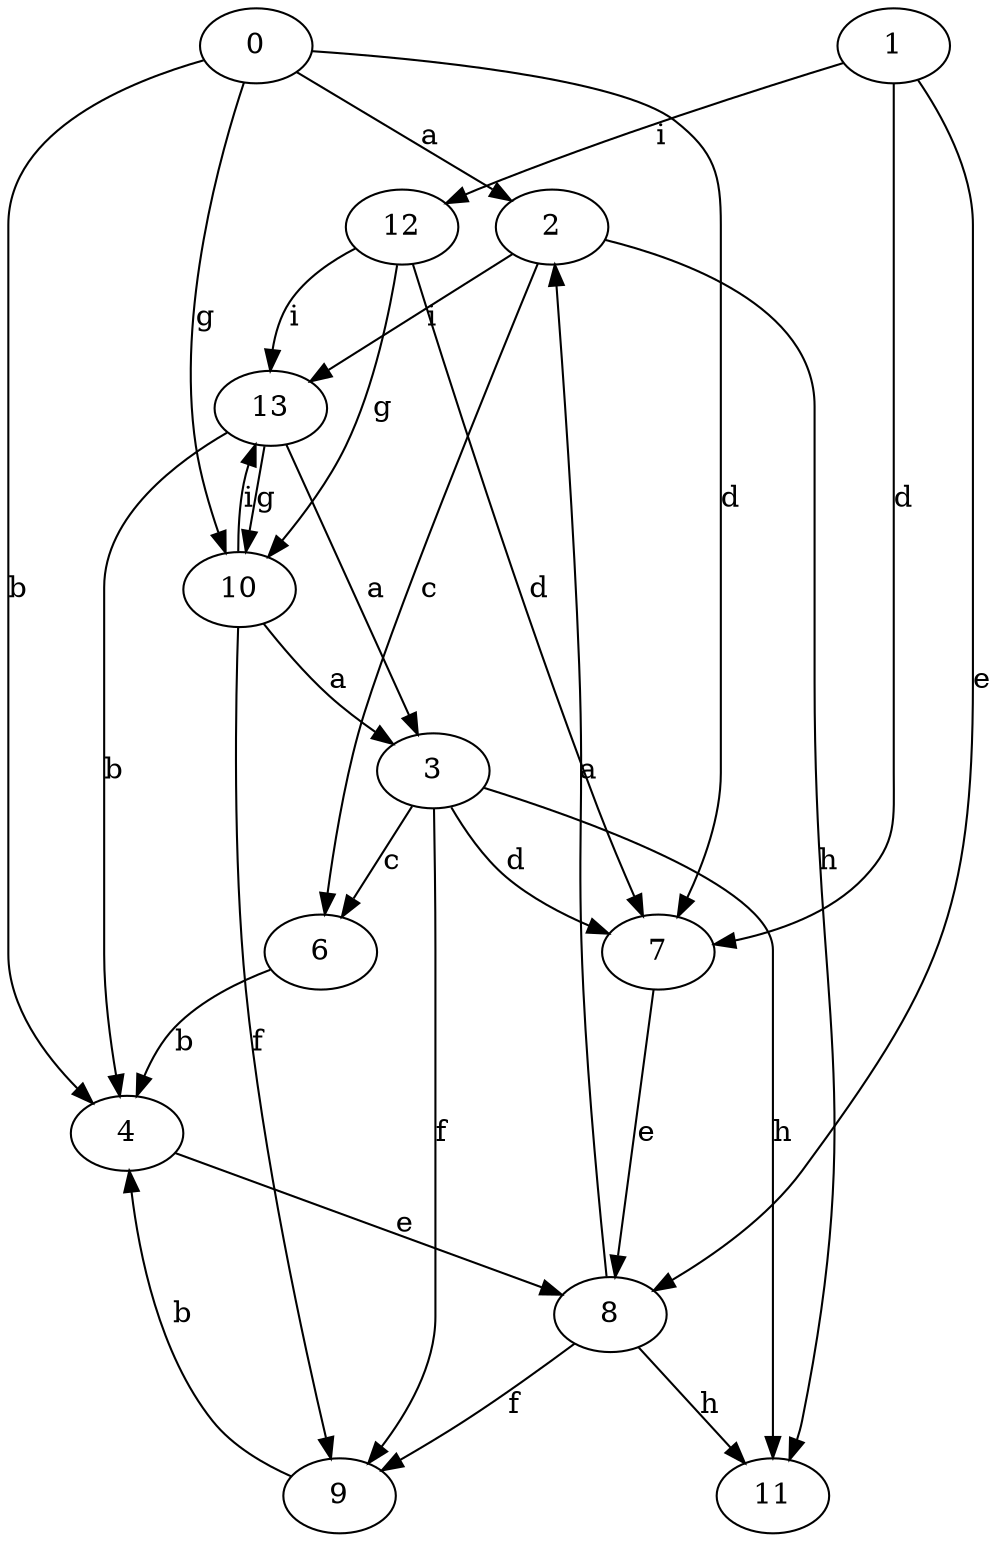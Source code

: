 strict digraph  {
2;
3;
4;
6;
7;
8;
9;
10;
0;
11;
12;
13;
1;
2 -> 6  [label=c];
2 -> 11  [label=h];
2 -> 13  [label=i];
3 -> 6  [label=c];
3 -> 7  [label=d];
3 -> 9  [label=f];
3 -> 11  [label=h];
4 -> 8  [label=e];
6 -> 4  [label=b];
7 -> 8  [label=e];
8 -> 2  [label=a];
8 -> 9  [label=f];
8 -> 11  [label=h];
9 -> 4  [label=b];
10 -> 3  [label=a];
10 -> 9  [label=f];
10 -> 13  [label=i];
0 -> 2  [label=a];
0 -> 4  [label=b];
0 -> 7  [label=d];
0 -> 10  [label=g];
12 -> 7  [label=d];
12 -> 10  [label=g];
12 -> 13  [label=i];
13 -> 3  [label=a];
13 -> 4  [label=b];
13 -> 10  [label=g];
1 -> 7  [label=d];
1 -> 8  [label=e];
1 -> 12  [label=i];
}
